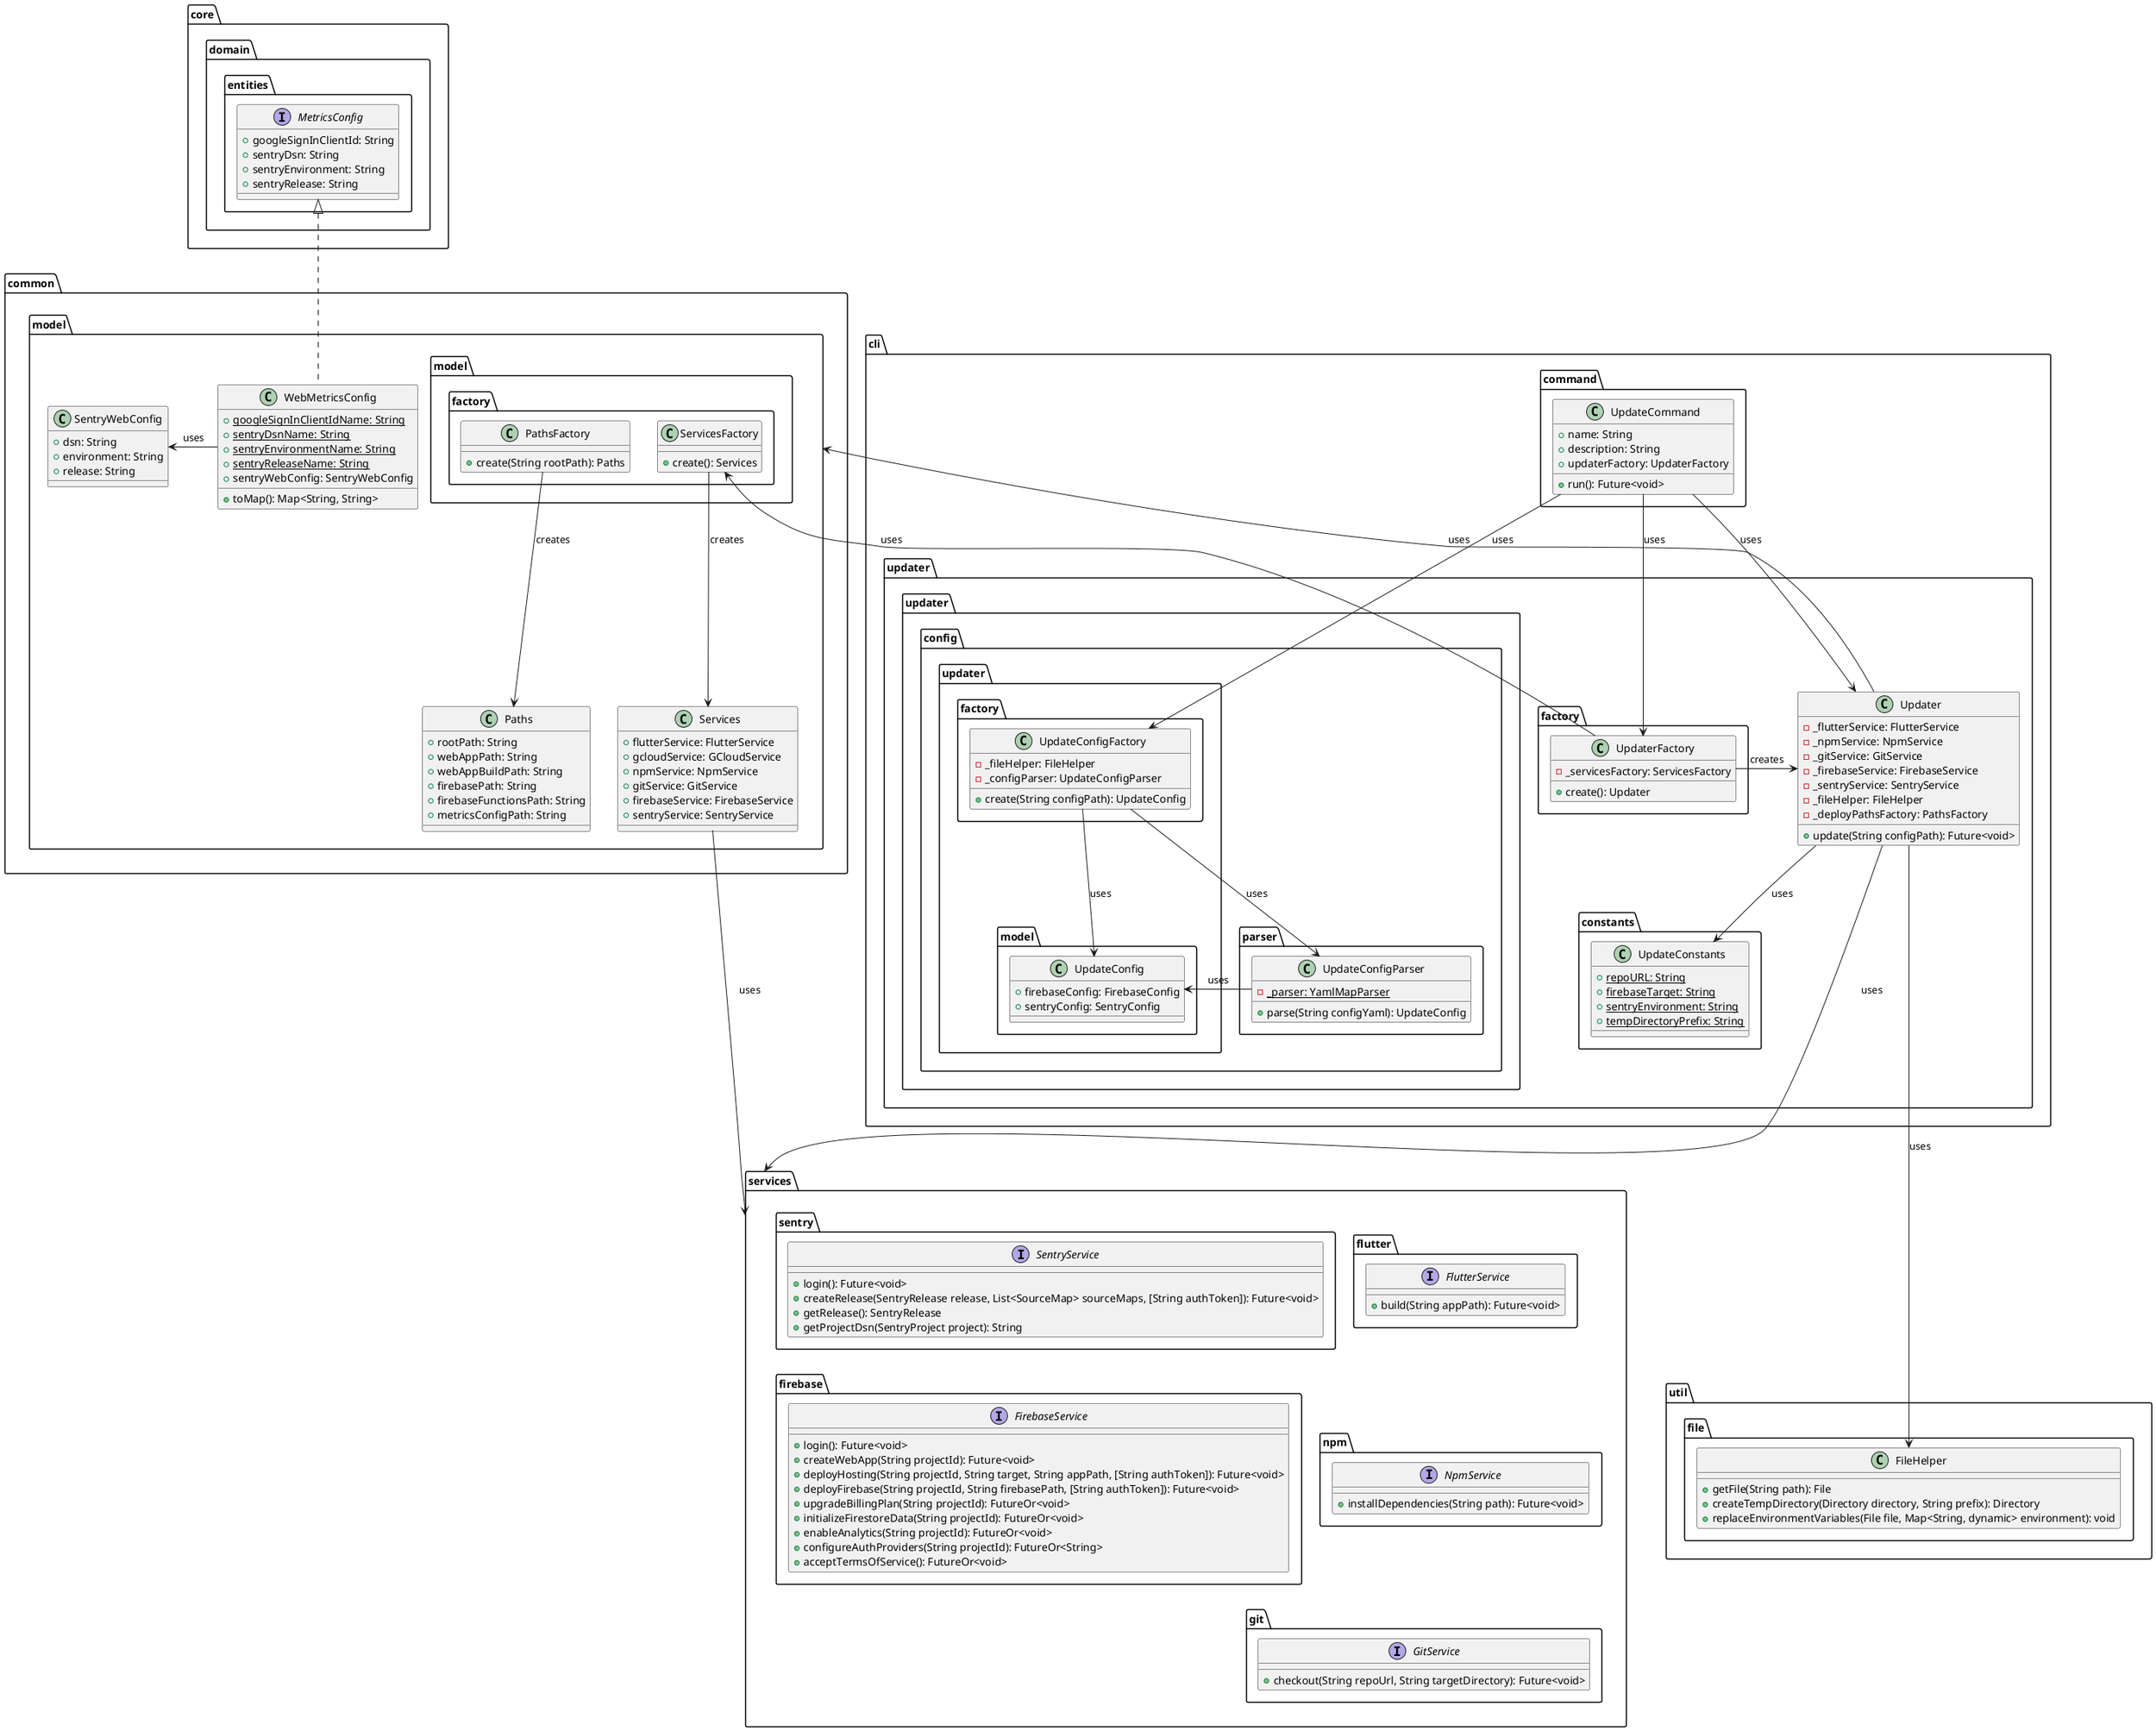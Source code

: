 @startuml updater_class_diagram

package services {
    package firebase {
        interface FirebaseService {
            + login(): Future<void>
            + createWebApp(String projectId): Future<void>
            + deployHosting(String projectId, String target, String appPath, [String authToken]): Future<void>
            + deployFirebase(String projectId, String firebasePath, [String authToken]): Future<void>
            + upgradeBillingPlan(String projectId): FutureOr<void>
            + initializeFirestoreData(String projectId): FutureOr<void>
            + enableAnalytics(String projectId): FutureOr<void>
            + configureAuthProviders(String projectId): FutureOr<String>
            + acceptTermsOfService(): FutureOr<void>
        }
  }

    package flutter {
        interface FlutterService  {
            + build(String appPath): Future<void>
        }
    }

    package  git {
        interface GitService {
            + checkout(String repoUrl, String targetDirectory): Future<void>
        }
    }

    package  npm {
        interface NpmService {
            + installDependencies(String path): Future<void>
        }
    }

    package sentry {
        interface SentryService {
            + login(): Future<void>
            + createRelease(SentryRelease release, List<SourceMap> sourceMaps, [String authToken]): Future<void>
            + getRelease(): SentryRelease
            + getProjectDsn(SentryProject project): String
        }
    }
}

package common {
    package model as common.model {
        package factory as model.factory {
            class ServicesFactory {
                + create(): Services
            }

            class PathsFactory {
                + create(String rootPath): Paths
            }
        }

        class Services {
            + flutterService: FlutterService
            + gcloudService: GCloudService
            + npmService: NpmService
            + gitService: GitService
            + firebaseService: FirebaseService
            + sentryService: SentryService
        }

        class Paths {
            + rootPath: String
            + webAppPath: String
            + webAppBuildPath: String
            + firebasePath: String
            + firebaseFunctionsPath: String
            + metricsConfigPath: String
        }

        class WebMetricsConfig {
            + {static} googleSignInClientIdName: String
            + {static} sentryDsnName: String
            + {static} sentryEnvironmentName: String
            + {static} sentryReleaseName: String
            + sentryWebConfig: SentryWebConfig
            + toMap(): Map<String, String>
        }

        class SentryWebConfig {
            + dsn: String
            + environment: String
            + release: String
        }
    }
}

package core.domain.entities {
    interface MetricsConfig {
        + googleSignInClientId: String
        + sentryDsn: String
        + sentryEnvironment: String
        + sentryRelease: String
    }
}

package cli {
    package command {
        class UpdateCommand {
            + name: String
            + description: String
            + updaterFactory: UpdaterFactory
            + run(): Future<void>
        }
    }

    package updater {
        package constants {
            class UpdateConstants {
                + {static} repoURL: String
                + {static} firebaseTarget: String
                + {static} sentryEnvironment: String
                + {static} tempDirectoryPrefix: String
            }
        }

        package factory {
            class UpdaterFactory {
                - _servicesFactory: ServicesFactory
                + create(): Updater
            }
        }

        package config as updater.config {
            package factory as updater.factory {
                class UpdateConfigFactory {
                    - _fileHelper: FileHelper
                    - _configParser: UpdateConfigParser
                    + create(String configPath): UpdateConfig
                }
            }

            package model as  updater.model {
                class UpdateConfig {
                    + firebaseConfig: FirebaseConfig
                    + sentryConfig: SentryConfig
                }
            }

            package parser {
                class UpdateConfigParser {
                    - {static} _parser: YamlMapParser
                    + parse(String configYaml): UpdateConfig
                }
            }
        }



        class Updater {
            - _flutterService: FlutterService
            - _npmService: NpmService
            - _gitService: GitService
            - _firebaseService: FirebaseService
            - _sentryService: SentryService
            - _fileHelper: FileHelper
            - _deployPathsFactory: PathsFactory
            + update(String configPath): Future<void>
        }
    }
}

package util.file {
    class FileHelper {
        + getFile(String path): File
        + createTempDirectory(Directory directory, String prefix): Directory
        + replaceEnvironmentVariables(File file, Map<String, dynamic> environment): void
    }
}

UpdateCommand --> Updater: uses
UpdateCommand --> UpdaterFactory: uses
UpdateCommand --> UpdateConfigFactory: uses

Updater --> services: uses
Updater -down---> FileHelper: uses
Updater --> UpdateConstants: uses
Updater -up-> common.model: uses

UpdateConfigParser --> UpdateConfig: uses
UpdateConfigFactory --> UpdateConfigParser: uses
UpdateConfigFactory --> UpdateConfig: uses

UpdaterFactory -right-> ServicesFactory: uses
UpdaterFactory -right> Updater: creates

Services -down--> services: uses
ServicesFactory --> Services: creates
PathsFactory --> Paths: creates
WebMetricsConfig -left> SentryWebConfig: uses
WebMetricsConfig .up.|> MetricsConfig

UpdaterFactory -[hidden]down-> UpdateConstants
SentryService -[hidden]down-> FirebaseService
FlutterService -[hidden]down-> NpmService
NpmService -[hidden]down-> GitService

@enduml
